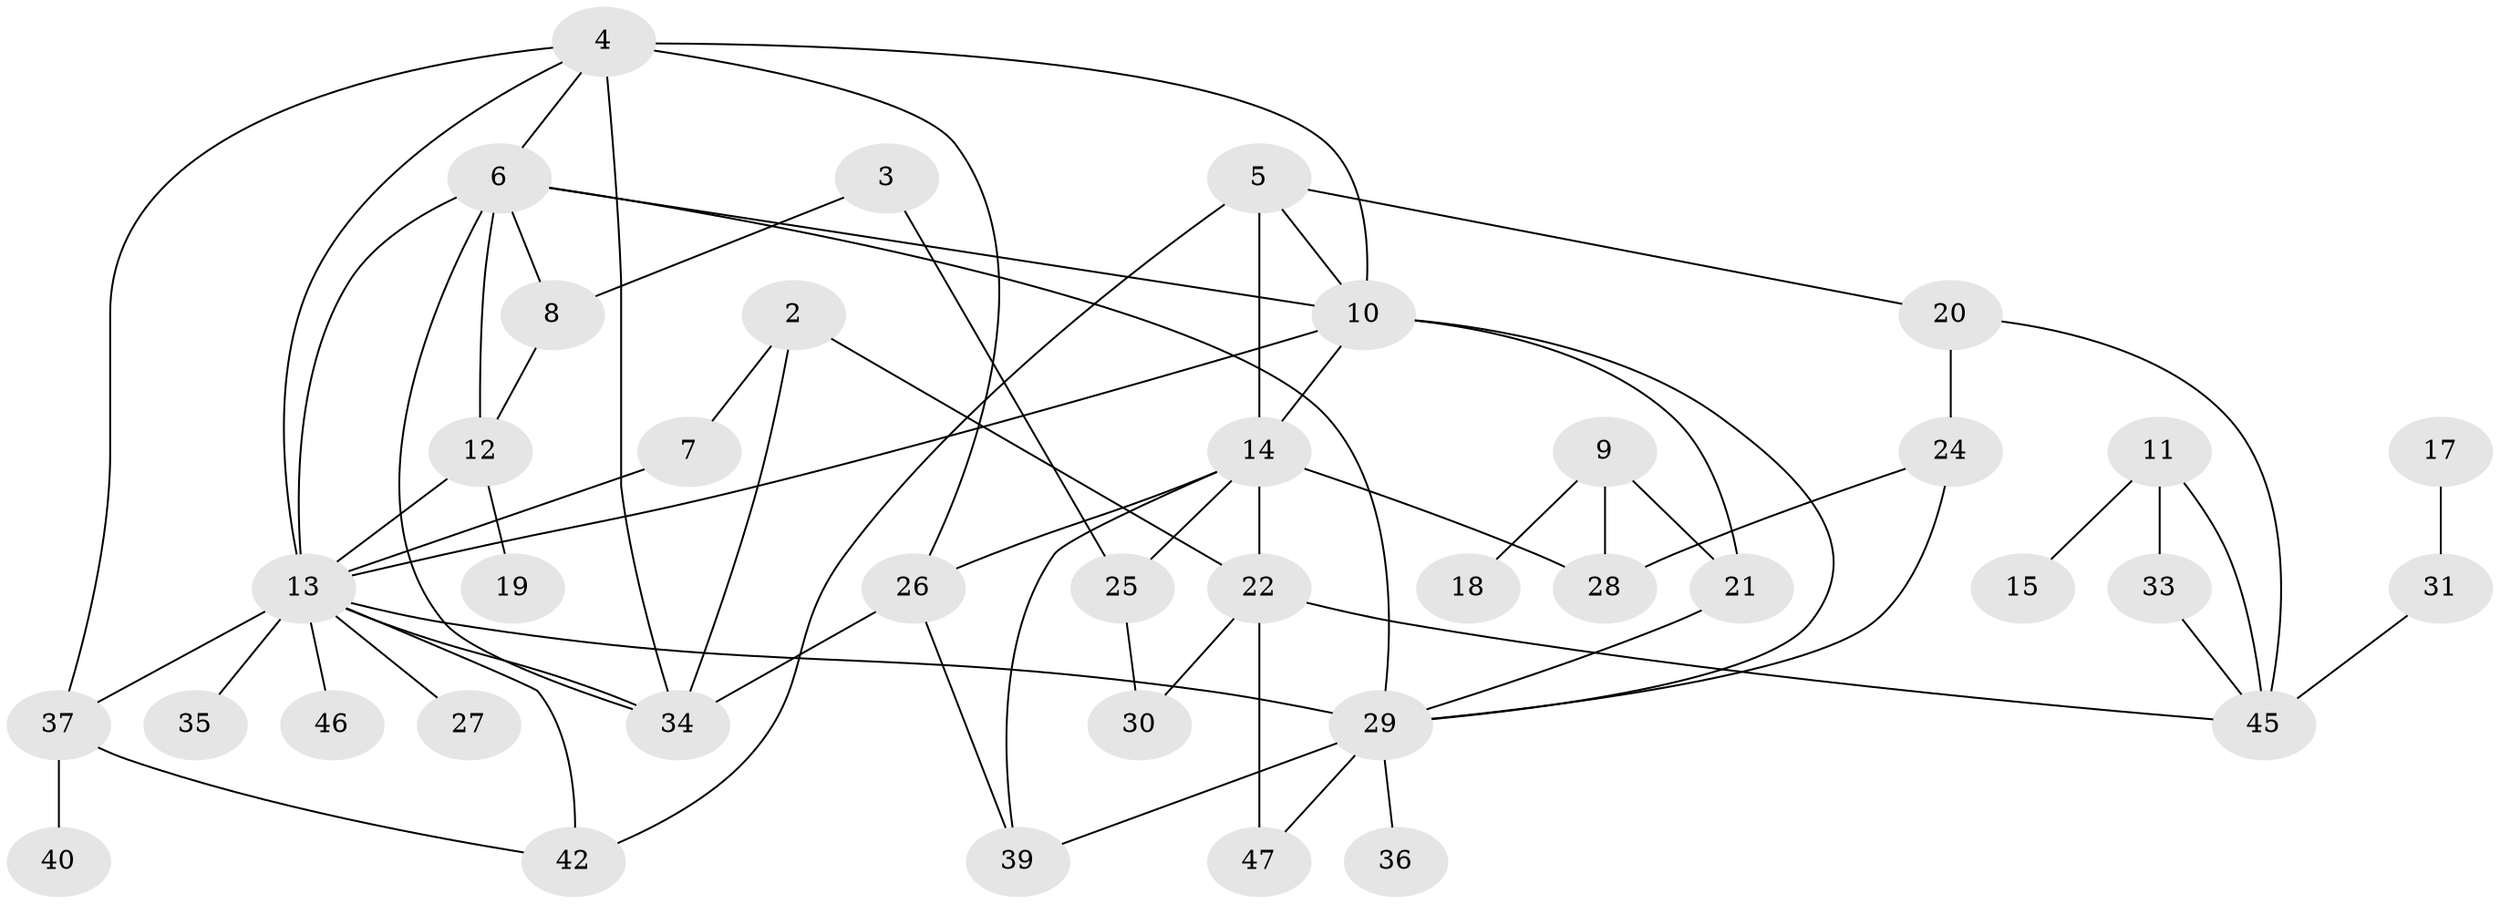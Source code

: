 // original degree distribution, {1: 0.18947368421052632, 3: 0.23157894736842105, 2: 0.2736842105263158, 5: 0.07368421052631578, 4: 0.11578947368421053, 0: 0.08421052631578947, 7: 0.010526315789473684, 6: 0.021052631578947368}
// Generated by graph-tools (version 1.1) at 2025/48/03/04/25 22:48:15]
// undirected, 39 vertices, 66 edges
graph export_dot {
  node [color=gray90,style=filled];
  2;
  3;
  4;
  5;
  6;
  7;
  8;
  9;
  10;
  11;
  12;
  13;
  14;
  15;
  17;
  18;
  19;
  20;
  21;
  22;
  24;
  25;
  26;
  27;
  28;
  29;
  30;
  31;
  33;
  34;
  35;
  36;
  37;
  39;
  40;
  42;
  45;
  46;
  47;
  2 -- 7 [weight=1.0];
  2 -- 22 [weight=1.0];
  2 -- 34 [weight=1.0];
  3 -- 8 [weight=1.0];
  3 -- 25 [weight=1.0];
  4 -- 6 [weight=1.0];
  4 -- 10 [weight=1.0];
  4 -- 13 [weight=1.0];
  4 -- 26 [weight=1.0];
  4 -- 34 [weight=1.0];
  4 -- 37 [weight=1.0];
  5 -- 10 [weight=1.0];
  5 -- 14 [weight=1.0];
  5 -- 20 [weight=1.0];
  5 -- 42 [weight=1.0];
  6 -- 8 [weight=1.0];
  6 -- 10 [weight=1.0];
  6 -- 12 [weight=1.0];
  6 -- 13 [weight=2.0];
  6 -- 29 [weight=1.0];
  6 -- 34 [weight=1.0];
  7 -- 13 [weight=1.0];
  8 -- 12 [weight=1.0];
  9 -- 18 [weight=1.0];
  9 -- 21 [weight=1.0];
  9 -- 28 [weight=1.0];
  10 -- 13 [weight=1.0];
  10 -- 14 [weight=1.0];
  10 -- 21 [weight=1.0];
  10 -- 29 [weight=1.0];
  11 -- 15 [weight=1.0];
  11 -- 33 [weight=1.0];
  11 -- 45 [weight=1.0];
  12 -- 13 [weight=3.0];
  12 -- 19 [weight=1.0];
  13 -- 27 [weight=1.0];
  13 -- 29 [weight=1.0];
  13 -- 34 [weight=1.0];
  13 -- 35 [weight=1.0];
  13 -- 37 [weight=1.0];
  13 -- 42 [weight=1.0];
  13 -- 46 [weight=1.0];
  14 -- 22 [weight=1.0];
  14 -- 25 [weight=1.0];
  14 -- 26 [weight=1.0];
  14 -- 28 [weight=1.0];
  14 -- 39 [weight=1.0];
  17 -- 31 [weight=1.0];
  20 -- 24 [weight=1.0];
  20 -- 45 [weight=1.0];
  21 -- 29 [weight=1.0];
  22 -- 30 [weight=1.0];
  22 -- 45 [weight=1.0];
  22 -- 47 [weight=1.0];
  24 -- 28 [weight=1.0];
  24 -- 29 [weight=1.0];
  25 -- 30 [weight=1.0];
  26 -- 34 [weight=1.0];
  26 -- 39 [weight=1.0];
  29 -- 36 [weight=1.0];
  29 -- 39 [weight=1.0];
  29 -- 47 [weight=1.0];
  31 -- 45 [weight=1.0];
  33 -- 45 [weight=1.0];
  37 -- 40 [weight=1.0];
  37 -- 42 [weight=1.0];
}
